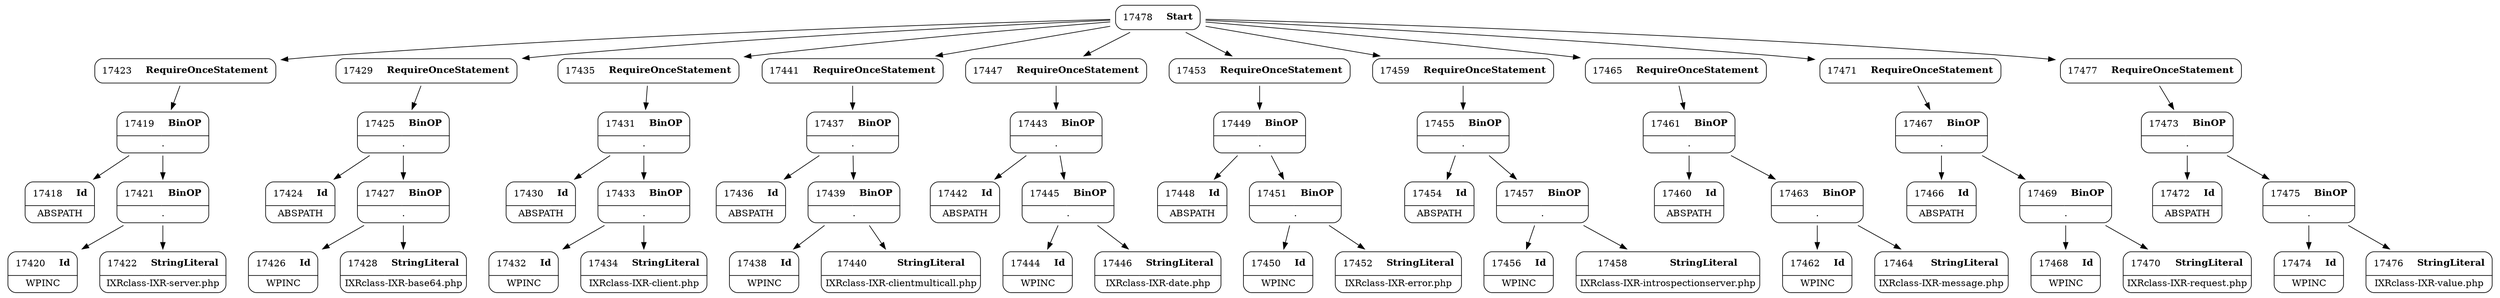 digraph ast {
node [shape=none];
17418 [label=<<TABLE border='1' cellspacing='0' cellpadding='10' style='rounded' ><TR><TD border='0'>17418</TD><TD border='0'><B>Id</B></TD></TR><HR/><TR><TD border='0' cellpadding='5' colspan='2'>ABSPATH</TD></TR></TABLE>>];
17419 [label=<<TABLE border='1' cellspacing='0' cellpadding='10' style='rounded' ><TR><TD border='0'>17419</TD><TD border='0'><B>BinOP</B></TD></TR><HR/><TR><TD border='0' cellpadding='5' colspan='2'>.</TD></TR></TABLE>>];
17419 -> 17418 [weight=2];
17419 -> 17421 [weight=2];
17420 [label=<<TABLE border='1' cellspacing='0' cellpadding='10' style='rounded' ><TR><TD border='0'>17420</TD><TD border='0'><B>Id</B></TD></TR><HR/><TR><TD border='0' cellpadding='5' colspan='2'>WPINC</TD></TR></TABLE>>];
17421 [label=<<TABLE border='1' cellspacing='0' cellpadding='10' style='rounded' ><TR><TD border='0'>17421</TD><TD border='0'><B>BinOP</B></TD></TR><HR/><TR><TD border='0' cellpadding='5' colspan='2'>.</TD></TR></TABLE>>];
17421 -> 17420 [weight=2];
17421 -> 17422 [weight=2];
17422 [label=<<TABLE border='1' cellspacing='0' cellpadding='10' style='rounded' ><TR><TD border='0'>17422</TD><TD border='0'><B>StringLiteral</B></TD></TR><HR/><TR><TD border='0' cellpadding='5' colspan='2'>IXRclass-IXR-server.php</TD></TR></TABLE>>];
17423 [label=<<TABLE border='1' cellspacing='0' cellpadding='10' style='rounded' ><TR><TD border='0'>17423</TD><TD border='0'><B>RequireOnceStatement</B></TD></TR></TABLE>>];
17423 -> 17419 [weight=2];
17424 [label=<<TABLE border='1' cellspacing='0' cellpadding='10' style='rounded' ><TR><TD border='0'>17424</TD><TD border='0'><B>Id</B></TD></TR><HR/><TR><TD border='0' cellpadding='5' colspan='2'>ABSPATH</TD></TR></TABLE>>];
17425 [label=<<TABLE border='1' cellspacing='0' cellpadding='10' style='rounded' ><TR><TD border='0'>17425</TD><TD border='0'><B>BinOP</B></TD></TR><HR/><TR><TD border='0' cellpadding='5' colspan='2'>.</TD></TR></TABLE>>];
17425 -> 17424 [weight=2];
17425 -> 17427 [weight=2];
17426 [label=<<TABLE border='1' cellspacing='0' cellpadding='10' style='rounded' ><TR><TD border='0'>17426</TD><TD border='0'><B>Id</B></TD></TR><HR/><TR><TD border='0' cellpadding='5' colspan='2'>WPINC</TD></TR></TABLE>>];
17427 [label=<<TABLE border='1' cellspacing='0' cellpadding='10' style='rounded' ><TR><TD border='0'>17427</TD><TD border='0'><B>BinOP</B></TD></TR><HR/><TR><TD border='0' cellpadding='5' colspan='2'>.</TD></TR></TABLE>>];
17427 -> 17426 [weight=2];
17427 -> 17428 [weight=2];
17428 [label=<<TABLE border='1' cellspacing='0' cellpadding='10' style='rounded' ><TR><TD border='0'>17428</TD><TD border='0'><B>StringLiteral</B></TD></TR><HR/><TR><TD border='0' cellpadding='5' colspan='2'>IXRclass-IXR-base64.php</TD></TR></TABLE>>];
17429 [label=<<TABLE border='1' cellspacing='0' cellpadding='10' style='rounded' ><TR><TD border='0'>17429</TD><TD border='0'><B>RequireOnceStatement</B></TD></TR></TABLE>>];
17429 -> 17425 [weight=2];
17430 [label=<<TABLE border='1' cellspacing='0' cellpadding='10' style='rounded' ><TR><TD border='0'>17430</TD><TD border='0'><B>Id</B></TD></TR><HR/><TR><TD border='0' cellpadding='5' colspan='2'>ABSPATH</TD></TR></TABLE>>];
17431 [label=<<TABLE border='1' cellspacing='0' cellpadding='10' style='rounded' ><TR><TD border='0'>17431</TD><TD border='0'><B>BinOP</B></TD></TR><HR/><TR><TD border='0' cellpadding='5' colspan='2'>.</TD></TR></TABLE>>];
17431 -> 17430 [weight=2];
17431 -> 17433 [weight=2];
17432 [label=<<TABLE border='1' cellspacing='0' cellpadding='10' style='rounded' ><TR><TD border='0'>17432</TD><TD border='0'><B>Id</B></TD></TR><HR/><TR><TD border='0' cellpadding='5' colspan='2'>WPINC</TD></TR></TABLE>>];
17433 [label=<<TABLE border='1' cellspacing='0' cellpadding='10' style='rounded' ><TR><TD border='0'>17433</TD><TD border='0'><B>BinOP</B></TD></TR><HR/><TR><TD border='0' cellpadding='5' colspan='2'>.</TD></TR></TABLE>>];
17433 -> 17432 [weight=2];
17433 -> 17434 [weight=2];
17434 [label=<<TABLE border='1' cellspacing='0' cellpadding='10' style='rounded' ><TR><TD border='0'>17434</TD><TD border='0'><B>StringLiteral</B></TD></TR><HR/><TR><TD border='0' cellpadding='5' colspan='2'>IXRclass-IXR-client.php</TD></TR></TABLE>>];
17435 [label=<<TABLE border='1' cellspacing='0' cellpadding='10' style='rounded' ><TR><TD border='0'>17435</TD><TD border='0'><B>RequireOnceStatement</B></TD></TR></TABLE>>];
17435 -> 17431 [weight=2];
17436 [label=<<TABLE border='1' cellspacing='0' cellpadding='10' style='rounded' ><TR><TD border='0'>17436</TD><TD border='0'><B>Id</B></TD></TR><HR/><TR><TD border='0' cellpadding='5' colspan='2'>ABSPATH</TD></TR></TABLE>>];
17437 [label=<<TABLE border='1' cellspacing='0' cellpadding='10' style='rounded' ><TR><TD border='0'>17437</TD><TD border='0'><B>BinOP</B></TD></TR><HR/><TR><TD border='0' cellpadding='5' colspan='2'>.</TD></TR></TABLE>>];
17437 -> 17436 [weight=2];
17437 -> 17439 [weight=2];
17438 [label=<<TABLE border='1' cellspacing='0' cellpadding='10' style='rounded' ><TR><TD border='0'>17438</TD><TD border='0'><B>Id</B></TD></TR><HR/><TR><TD border='0' cellpadding='5' colspan='2'>WPINC</TD></TR></TABLE>>];
17439 [label=<<TABLE border='1' cellspacing='0' cellpadding='10' style='rounded' ><TR><TD border='0'>17439</TD><TD border='0'><B>BinOP</B></TD></TR><HR/><TR><TD border='0' cellpadding='5' colspan='2'>.</TD></TR></TABLE>>];
17439 -> 17438 [weight=2];
17439 -> 17440 [weight=2];
17440 [label=<<TABLE border='1' cellspacing='0' cellpadding='10' style='rounded' ><TR><TD border='0'>17440</TD><TD border='0'><B>StringLiteral</B></TD></TR><HR/><TR><TD border='0' cellpadding='5' colspan='2'>IXRclass-IXR-clientmulticall.php</TD></TR></TABLE>>];
17441 [label=<<TABLE border='1' cellspacing='0' cellpadding='10' style='rounded' ><TR><TD border='0'>17441</TD><TD border='0'><B>RequireOnceStatement</B></TD></TR></TABLE>>];
17441 -> 17437 [weight=2];
17442 [label=<<TABLE border='1' cellspacing='0' cellpadding='10' style='rounded' ><TR><TD border='0'>17442</TD><TD border='0'><B>Id</B></TD></TR><HR/><TR><TD border='0' cellpadding='5' colspan='2'>ABSPATH</TD></TR></TABLE>>];
17443 [label=<<TABLE border='1' cellspacing='0' cellpadding='10' style='rounded' ><TR><TD border='0'>17443</TD><TD border='0'><B>BinOP</B></TD></TR><HR/><TR><TD border='0' cellpadding='5' colspan='2'>.</TD></TR></TABLE>>];
17443 -> 17442 [weight=2];
17443 -> 17445 [weight=2];
17444 [label=<<TABLE border='1' cellspacing='0' cellpadding='10' style='rounded' ><TR><TD border='0'>17444</TD><TD border='0'><B>Id</B></TD></TR><HR/><TR><TD border='0' cellpadding='5' colspan='2'>WPINC</TD></TR></TABLE>>];
17445 [label=<<TABLE border='1' cellspacing='0' cellpadding='10' style='rounded' ><TR><TD border='0'>17445</TD><TD border='0'><B>BinOP</B></TD></TR><HR/><TR><TD border='0' cellpadding='5' colspan='2'>.</TD></TR></TABLE>>];
17445 -> 17444 [weight=2];
17445 -> 17446 [weight=2];
17446 [label=<<TABLE border='1' cellspacing='0' cellpadding='10' style='rounded' ><TR><TD border='0'>17446</TD><TD border='0'><B>StringLiteral</B></TD></TR><HR/><TR><TD border='0' cellpadding='5' colspan='2'>IXRclass-IXR-date.php</TD></TR></TABLE>>];
17447 [label=<<TABLE border='1' cellspacing='0' cellpadding='10' style='rounded' ><TR><TD border='0'>17447</TD><TD border='0'><B>RequireOnceStatement</B></TD></TR></TABLE>>];
17447 -> 17443 [weight=2];
17448 [label=<<TABLE border='1' cellspacing='0' cellpadding='10' style='rounded' ><TR><TD border='0'>17448</TD><TD border='0'><B>Id</B></TD></TR><HR/><TR><TD border='0' cellpadding='5' colspan='2'>ABSPATH</TD></TR></TABLE>>];
17449 [label=<<TABLE border='1' cellspacing='0' cellpadding='10' style='rounded' ><TR><TD border='0'>17449</TD><TD border='0'><B>BinOP</B></TD></TR><HR/><TR><TD border='0' cellpadding='5' colspan='2'>.</TD></TR></TABLE>>];
17449 -> 17448 [weight=2];
17449 -> 17451 [weight=2];
17450 [label=<<TABLE border='1' cellspacing='0' cellpadding='10' style='rounded' ><TR><TD border='0'>17450</TD><TD border='0'><B>Id</B></TD></TR><HR/><TR><TD border='0' cellpadding='5' colspan='2'>WPINC</TD></TR></TABLE>>];
17451 [label=<<TABLE border='1' cellspacing='0' cellpadding='10' style='rounded' ><TR><TD border='0'>17451</TD><TD border='0'><B>BinOP</B></TD></TR><HR/><TR><TD border='0' cellpadding='5' colspan='2'>.</TD></TR></TABLE>>];
17451 -> 17450 [weight=2];
17451 -> 17452 [weight=2];
17452 [label=<<TABLE border='1' cellspacing='0' cellpadding='10' style='rounded' ><TR><TD border='0'>17452</TD><TD border='0'><B>StringLiteral</B></TD></TR><HR/><TR><TD border='0' cellpadding='5' colspan='2'>IXRclass-IXR-error.php</TD></TR></TABLE>>];
17453 [label=<<TABLE border='1' cellspacing='0' cellpadding='10' style='rounded' ><TR><TD border='0'>17453</TD><TD border='0'><B>RequireOnceStatement</B></TD></TR></TABLE>>];
17453 -> 17449 [weight=2];
17454 [label=<<TABLE border='1' cellspacing='0' cellpadding='10' style='rounded' ><TR><TD border='0'>17454</TD><TD border='0'><B>Id</B></TD></TR><HR/><TR><TD border='0' cellpadding='5' colspan='2'>ABSPATH</TD></TR></TABLE>>];
17455 [label=<<TABLE border='1' cellspacing='0' cellpadding='10' style='rounded' ><TR><TD border='0'>17455</TD><TD border='0'><B>BinOP</B></TD></TR><HR/><TR><TD border='0' cellpadding='5' colspan='2'>.</TD></TR></TABLE>>];
17455 -> 17454 [weight=2];
17455 -> 17457 [weight=2];
17456 [label=<<TABLE border='1' cellspacing='0' cellpadding='10' style='rounded' ><TR><TD border='0'>17456</TD><TD border='0'><B>Id</B></TD></TR><HR/><TR><TD border='0' cellpadding='5' colspan='2'>WPINC</TD></TR></TABLE>>];
17457 [label=<<TABLE border='1' cellspacing='0' cellpadding='10' style='rounded' ><TR><TD border='0'>17457</TD><TD border='0'><B>BinOP</B></TD></TR><HR/><TR><TD border='0' cellpadding='5' colspan='2'>.</TD></TR></TABLE>>];
17457 -> 17456 [weight=2];
17457 -> 17458 [weight=2];
17458 [label=<<TABLE border='1' cellspacing='0' cellpadding='10' style='rounded' ><TR><TD border='0'>17458</TD><TD border='0'><B>StringLiteral</B></TD></TR><HR/><TR><TD border='0' cellpadding='5' colspan='2'>IXRclass-IXR-introspectionserver.php</TD></TR></TABLE>>];
17459 [label=<<TABLE border='1' cellspacing='0' cellpadding='10' style='rounded' ><TR><TD border='0'>17459</TD><TD border='0'><B>RequireOnceStatement</B></TD></TR></TABLE>>];
17459 -> 17455 [weight=2];
17460 [label=<<TABLE border='1' cellspacing='0' cellpadding='10' style='rounded' ><TR><TD border='0'>17460</TD><TD border='0'><B>Id</B></TD></TR><HR/><TR><TD border='0' cellpadding='5' colspan='2'>ABSPATH</TD></TR></TABLE>>];
17461 [label=<<TABLE border='1' cellspacing='0' cellpadding='10' style='rounded' ><TR><TD border='0'>17461</TD><TD border='0'><B>BinOP</B></TD></TR><HR/><TR><TD border='0' cellpadding='5' colspan='2'>.</TD></TR></TABLE>>];
17461 -> 17460 [weight=2];
17461 -> 17463 [weight=2];
17462 [label=<<TABLE border='1' cellspacing='0' cellpadding='10' style='rounded' ><TR><TD border='0'>17462</TD><TD border='0'><B>Id</B></TD></TR><HR/><TR><TD border='0' cellpadding='5' colspan='2'>WPINC</TD></TR></TABLE>>];
17463 [label=<<TABLE border='1' cellspacing='0' cellpadding='10' style='rounded' ><TR><TD border='0'>17463</TD><TD border='0'><B>BinOP</B></TD></TR><HR/><TR><TD border='0' cellpadding='5' colspan='2'>.</TD></TR></TABLE>>];
17463 -> 17462 [weight=2];
17463 -> 17464 [weight=2];
17464 [label=<<TABLE border='1' cellspacing='0' cellpadding='10' style='rounded' ><TR><TD border='0'>17464</TD><TD border='0'><B>StringLiteral</B></TD></TR><HR/><TR><TD border='0' cellpadding='5' colspan='2'>IXRclass-IXR-message.php</TD></TR></TABLE>>];
17465 [label=<<TABLE border='1' cellspacing='0' cellpadding='10' style='rounded' ><TR><TD border='0'>17465</TD><TD border='0'><B>RequireOnceStatement</B></TD></TR></TABLE>>];
17465 -> 17461 [weight=2];
17466 [label=<<TABLE border='1' cellspacing='0' cellpadding='10' style='rounded' ><TR><TD border='0'>17466</TD><TD border='0'><B>Id</B></TD></TR><HR/><TR><TD border='0' cellpadding='5' colspan='2'>ABSPATH</TD></TR></TABLE>>];
17467 [label=<<TABLE border='1' cellspacing='0' cellpadding='10' style='rounded' ><TR><TD border='0'>17467</TD><TD border='0'><B>BinOP</B></TD></TR><HR/><TR><TD border='0' cellpadding='5' colspan='2'>.</TD></TR></TABLE>>];
17467 -> 17466 [weight=2];
17467 -> 17469 [weight=2];
17468 [label=<<TABLE border='1' cellspacing='0' cellpadding='10' style='rounded' ><TR><TD border='0'>17468</TD><TD border='0'><B>Id</B></TD></TR><HR/><TR><TD border='0' cellpadding='5' colspan='2'>WPINC</TD></TR></TABLE>>];
17469 [label=<<TABLE border='1' cellspacing='0' cellpadding='10' style='rounded' ><TR><TD border='0'>17469</TD><TD border='0'><B>BinOP</B></TD></TR><HR/><TR><TD border='0' cellpadding='5' colspan='2'>.</TD></TR></TABLE>>];
17469 -> 17468 [weight=2];
17469 -> 17470 [weight=2];
17470 [label=<<TABLE border='1' cellspacing='0' cellpadding='10' style='rounded' ><TR><TD border='0'>17470</TD><TD border='0'><B>StringLiteral</B></TD></TR><HR/><TR><TD border='0' cellpadding='5' colspan='2'>IXRclass-IXR-request.php</TD></TR></TABLE>>];
17471 [label=<<TABLE border='1' cellspacing='0' cellpadding='10' style='rounded' ><TR><TD border='0'>17471</TD><TD border='0'><B>RequireOnceStatement</B></TD></TR></TABLE>>];
17471 -> 17467 [weight=2];
17472 [label=<<TABLE border='1' cellspacing='0' cellpadding='10' style='rounded' ><TR><TD border='0'>17472</TD><TD border='0'><B>Id</B></TD></TR><HR/><TR><TD border='0' cellpadding='5' colspan='2'>ABSPATH</TD></TR></TABLE>>];
17473 [label=<<TABLE border='1' cellspacing='0' cellpadding='10' style='rounded' ><TR><TD border='0'>17473</TD><TD border='0'><B>BinOP</B></TD></TR><HR/><TR><TD border='0' cellpadding='5' colspan='2'>.</TD></TR></TABLE>>];
17473 -> 17472 [weight=2];
17473 -> 17475 [weight=2];
17474 [label=<<TABLE border='1' cellspacing='0' cellpadding='10' style='rounded' ><TR><TD border='0'>17474</TD><TD border='0'><B>Id</B></TD></TR><HR/><TR><TD border='0' cellpadding='5' colspan='2'>WPINC</TD></TR></TABLE>>];
17475 [label=<<TABLE border='1' cellspacing='0' cellpadding='10' style='rounded' ><TR><TD border='0'>17475</TD><TD border='0'><B>BinOP</B></TD></TR><HR/><TR><TD border='0' cellpadding='5' colspan='2'>.</TD></TR></TABLE>>];
17475 -> 17474 [weight=2];
17475 -> 17476 [weight=2];
17476 [label=<<TABLE border='1' cellspacing='0' cellpadding='10' style='rounded' ><TR><TD border='0'>17476</TD><TD border='0'><B>StringLiteral</B></TD></TR><HR/><TR><TD border='0' cellpadding='5' colspan='2'>IXRclass-IXR-value.php</TD></TR></TABLE>>];
17477 [label=<<TABLE border='1' cellspacing='0' cellpadding='10' style='rounded' ><TR><TD border='0'>17477</TD><TD border='0'><B>RequireOnceStatement</B></TD></TR></TABLE>>];
17477 -> 17473 [weight=2];
17478 [label=<<TABLE border='1' cellspacing='0' cellpadding='10' style='rounded' ><TR><TD border='0'>17478</TD><TD border='0'><B>Start</B></TD></TR></TABLE>>];
17478 -> 17423 [weight=2];
17478 -> 17429 [weight=2];
17478 -> 17435 [weight=2];
17478 -> 17441 [weight=2];
17478 -> 17447 [weight=2];
17478 -> 17453 [weight=2];
17478 -> 17459 [weight=2];
17478 -> 17465 [weight=2];
17478 -> 17471 [weight=2];
17478 -> 17477 [weight=2];
}
